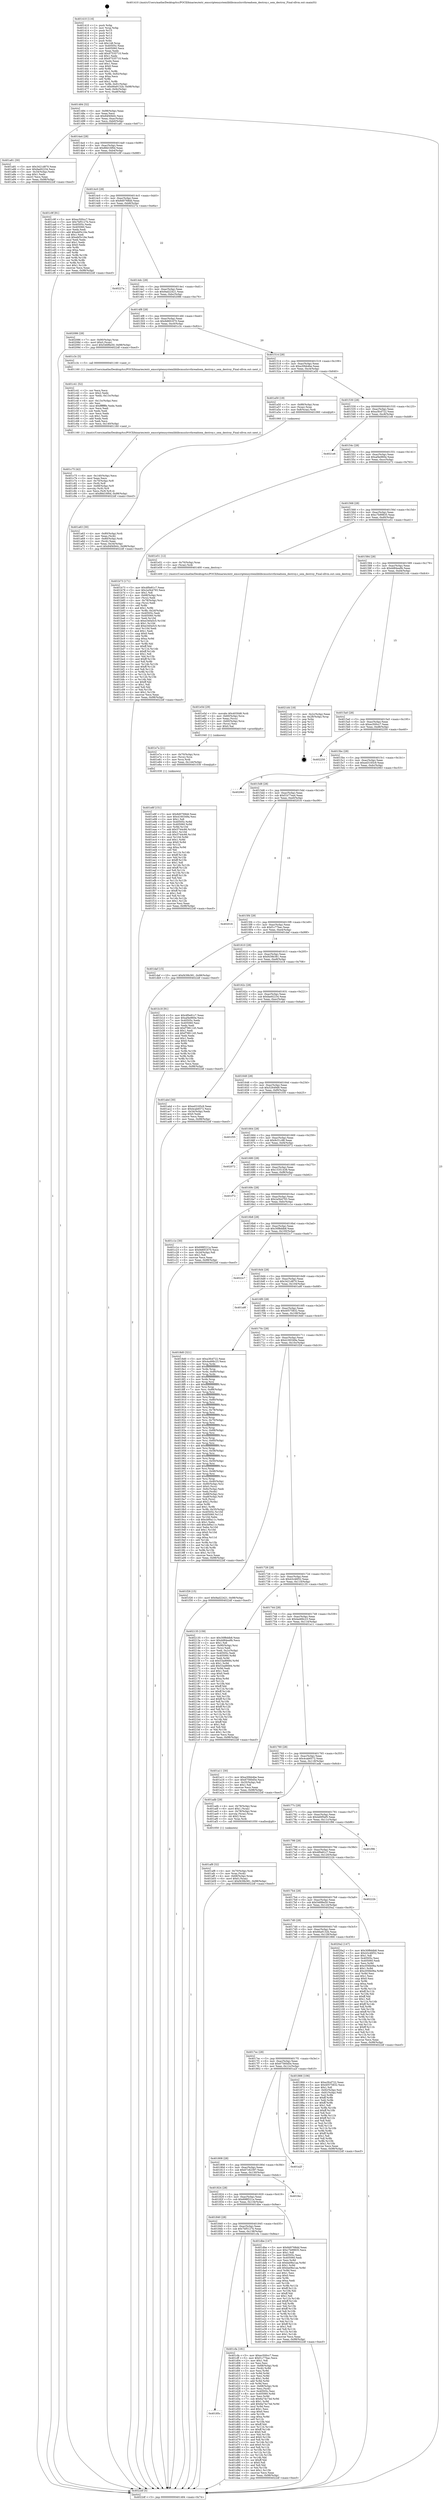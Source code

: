 digraph "0x401410" {
  label = "0x401410 (/mnt/c/Users/mathe/Desktop/tcc/POCII/binaries/extr_emscriptensystemliblibcmuslsrcthreadsem_destroy.c_sem_destroy_Final-ollvm.out::main(0))"
  labelloc = "t"
  node[shape=record]

  Entry [label="",width=0.3,height=0.3,shape=circle,fillcolor=black,style=filled]
  "0x401484" [label="{
     0x401484 [32]\l
     | [instrs]\l
     &nbsp;&nbsp;0x401484 \<+6\>: mov -0x98(%rbp),%eax\l
     &nbsp;&nbsp;0x40148a \<+2\>: mov %eax,%ecx\l
     &nbsp;&nbsp;0x40148c \<+6\>: sub $0x84f40b0c,%ecx\l
     &nbsp;&nbsp;0x401492 \<+6\>: mov %eax,-0xac(%rbp)\l
     &nbsp;&nbsp;0x401498 \<+6\>: mov %ecx,-0xb0(%rbp)\l
     &nbsp;&nbsp;0x40149e \<+6\>: je 0000000000401a81 \<main+0x671\>\l
  }"]
  "0x401a81" [label="{
     0x401a81 [30]\l
     | [instrs]\l
     &nbsp;&nbsp;0x401a81 \<+5\>: mov $0x3421d870,%eax\l
     &nbsp;&nbsp;0x401a86 \<+5\>: mov $0xfae92234,%ecx\l
     &nbsp;&nbsp;0x401a8b \<+3\>: mov -0x34(%rbp),%edx\l
     &nbsp;&nbsp;0x401a8e \<+3\>: cmp $0x1,%edx\l
     &nbsp;&nbsp;0x401a91 \<+3\>: cmovl %ecx,%eax\l
     &nbsp;&nbsp;0x401a94 \<+6\>: mov %eax,-0x98(%rbp)\l
     &nbsp;&nbsp;0x401a9a \<+5\>: jmp 00000000004022df \<main+0xecf\>\l
  }"]
  "0x4014a4" [label="{
     0x4014a4 [28]\l
     | [instrs]\l
     &nbsp;&nbsp;0x4014a4 \<+5\>: jmp 00000000004014a9 \<main+0x99\>\l
     &nbsp;&nbsp;0x4014a9 \<+6\>: mov -0xac(%rbp),%eax\l
     &nbsp;&nbsp;0x4014af \<+5\>: sub $0x88d16f0d,%eax\l
     &nbsp;&nbsp;0x4014b4 \<+6\>: mov %eax,-0xb4(%rbp)\l
     &nbsp;&nbsp;0x4014ba \<+6\>: je 0000000000401c9f \<main+0x88f\>\l
  }"]
  Exit [label="",width=0.3,height=0.3,shape=circle,fillcolor=black,style=filled,peripheries=2]
  "0x401c9f" [label="{
     0x401c9f [91]\l
     | [instrs]\l
     &nbsp;&nbsp;0x401c9f \<+5\>: mov $0xec500cc7,%eax\l
     &nbsp;&nbsp;0x401ca4 \<+5\>: mov $0x7bf5127b,%ecx\l
     &nbsp;&nbsp;0x401ca9 \<+7\>: mov 0x40505c,%edx\l
     &nbsp;&nbsp;0x401cb0 \<+7\>: mov 0x405060,%esi\l
     &nbsp;&nbsp;0x401cb7 \<+2\>: mov %edx,%edi\l
     &nbsp;&nbsp;0x401cb9 \<+6\>: add $0xebf3c16e,%edi\l
     &nbsp;&nbsp;0x401cbf \<+3\>: sub $0x1,%edi\l
     &nbsp;&nbsp;0x401cc2 \<+6\>: sub $0xebf3c16e,%edi\l
     &nbsp;&nbsp;0x401cc8 \<+3\>: imul %edi,%edx\l
     &nbsp;&nbsp;0x401ccb \<+3\>: and $0x1,%edx\l
     &nbsp;&nbsp;0x401cce \<+3\>: cmp $0x0,%edx\l
     &nbsp;&nbsp;0x401cd1 \<+4\>: sete %r8b\l
     &nbsp;&nbsp;0x401cd5 \<+3\>: cmp $0xa,%esi\l
     &nbsp;&nbsp;0x401cd8 \<+4\>: setl %r9b\l
     &nbsp;&nbsp;0x401cdc \<+3\>: mov %r8b,%r10b\l
     &nbsp;&nbsp;0x401cdf \<+3\>: and %r9b,%r10b\l
     &nbsp;&nbsp;0x401ce2 \<+3\>: xor %r9b,%r8b\l
     &nbsp;&nbsp;0x401ce5 \<+3\>: or %r8b,%r10b\l
     &nbsp;&nbsp;0x401ce8 \<+4\>: test $0x1,%r10b\l
     &nbsp;&nbsp;0x401cec \<+3\>: cmovne %ecx,%eax\l
     &nbsp;&nbsp;0x401cef \<+6\>: mov %eax,-0x98(%rbp)\l
     &nbsp;&nbsp;0x401cf5 \<+5\>: jmp 00000000004022df \<main+0xecf\>\l
  }"]
  "0x4014c0" [label="{
     0x4014c0 [28]\l
     | [instrs]\l
     &nbsp;&nbsp;0x4014c0 \<+5\>: jmp 00000000004014c5 \<main+0xb5\>\l
     &nbsp;&nbsp;0x4014c5 \<+6\>: mov -0xac(%rbp),%eax\l
     &nbsp;&nbsp;0x4014cb \<+5\>: sub $0x8d0768dd,%eax\l
     &nbsp;&nbsp;0x4014d0 \<+6\>: mov %eax,-0xb8(%rbp)\l
     &nbsp;&nbsp;0x4014d6 \<+6\>: je 000000000040227a \<main+0xe6a\>\l
  }"]
  "0x401e8f" [label="{
     0x401e8f [151]\l
     | [instrs]\l
     &nbsp;&nbsp;0x401e8f \<+5\>: mov $0x8d0768dd,%eax\l
     &nbsp;&nbsp;0x401e94 \<+5\>: mov $0x4160349a,%esi\l
     &nbsp;&nbsp;0x401e99 \<+2\>: mov $0x1,%dl\l
     &nbsp;&nbsp;0x401e9b \<+8\>: mov 0x40505c,%r8d\l
     &nbsp;&nbsp;0x401ea3 \<+8\>: mov 0x405060,%r9d\l
     &nbsp;&nbsp;0x401eab \<+3\>: mov %r8d,%r10d\l
     &nbsp;&nbsp;0x401eae \<+7\>: add $0x5744c66,%r10d\l
     &nbsp;&nbsp;0x401eb5 \<+4\>: sub $0x1,%r10d\l
     &nbsp;&nbsp;0x401eb9 \<+7\>: sub $0x5744c66,%r10d\l
     &nbsp;&nbsp;0x401ec0 \<+4\>: imul %r10d,%r8d\l
     &nbsp;&nbsp;0x401ec4 \<+4\>: and $0x1,%r8d\l
     &nbsp;&nbsp;0x401ec8 \<+4\>: cmp $0x0,%r8d\l
     &nbsp;&nbsp;0x401ecc \<+4\>: sete %r11b\l
     &nbsp;&nbsp;0x401ed0 \<+4\>: cmp $0xa,%r9d\l
     &nbsp;&nbsp;0x401ed4 \<+3\>: setl %bl\l
     &nbsp;&nbsp;0x401ed7 \<+3\>: mov %r11b,%r14b\l
     &nbsp;&nbsp;0x401eda \<+4\>: xor $0xff,%r14b\l
     &nbsp;&nbsp;0x401ede \<+3\>: mov %bl,%r15b\l
     &nbsp;&nbsp;0x401ee1 \<+4\>: xor $0xff,%r15b\l
     &nbsp;&nbsp;0x401ee5 \<+3\>: xor $0x1,%dl\l
     &nbsp;&nbsp;0x401ee8 \<+3\>: mov %r14b,%r12b\l
     &nbsp;&nbsp;0x401eeb \<+4\>: and $0xff,%r12b\l
     &nbsp;&nbsp;0x401eef \<+3\>: and %dl,%r11b\l
     &nbsp;&nbsp;0x401ef2 \<+3\>: mov %r15b,%r13b\l
     &nbsp;&nbsp;0x401ef5 \<+4\>: and $0xff,%r13b\l
     &nbsp;&nbsp;0x401ef9 \<+2\>: and %dl,%bl\l
     &nbsp;&nbsp;0x401efb \<+3\>: or %r11b,%r12b\l
     &nbsp;&nbsp;0x401efe \<+3\>: or %bl,%r13b\l
     &nbsp;&nbsp;0x401f01 \<+3\>: xor %r13b,%r12b\l
     &nbsp;&nbsp;0x401f04 \<+3\>: or %r15b,%r14b\l
     &nbsp;&nbsp;0x401f07 \<+4\>: xor $0xff,%r14b\l
     &nbsp;&nbsp;0x401f0b \<+3\>: or $0x1,%dl\l
     &nbsp;&nbsp;0x401f0e \<+3\>: and %dl,%r14b\l
     &nbsp;&nbsp;0x401f11 \<+3\>: or %r14b,%r12b\l
     &nbsp;&nbsp;0x401f14 \<+4\>: test $0x1,%r12b\l
     &nbsp;&nbsp;0x401f18 \<+3\>: cmovne %esi,%eax\l
     &nbsp;&nbsp;0x401f1b \<+6\>: mov %eax,-0x98(%rbp)\l
     &nbsp;&nbsp;0x401f21 \<+5\>: jmp 00000000004022df \<main+0xecf\>\l
  }"]
  "0x40227a" [label="{
     0x40227a\l
  }", style=dashed]
  "0x4014dc" [label="{
     0x4014dc [28]\l
     | [instrs]\l
     &nbsp;&nbsp;0x4014dc \<+5\>: jmp 00000000004014e1 \<main+0xd1\>\l
     &nbsp;&nbsp;0x4014e1 \<+6\>: mov -0xac(%rbp),%eax\l
     &nbsp;&nbsp;0x4014e7 \<+5\>: sub $0x9ad22421,%eax\l
     &nbsp;&nbsp;0x4014ec \<+6\>: mov %eax,-0xbc(%rbp)\l
     &nbsp;&nbsp;0x4014f2 \<+6\>: je 0000000000402086 \<main+0xc76\>\l
  }"]
  "0x401e7a" [label="{
     0x401e7a [21]\l
     | [instrs]\l
     &nbsp;&nbsp;0x401e7a \<+4\>: mov -0x70(%rbp),%rcx\l
     &nbsp;&nbsp;0x401e7e \<+3\>: mov (%rcx),%rcx\l
     &nbsp;&nbsp;0x401e81 \<+3\>: mov %rcx,%rdi\l
     &nbsp;&nbsp;0x401e84 \<+6\>: mov %eax,-0x144(%rbp)\l
     &nbsp;&nbsp;0x401e8a \<+5\>: call 0000000000401030 \<free@plt\>\l
     | [calls]\l
     &nbsp;&nbsp;0x401030 \{1\} (unknown)\l
  }"]
  "0x402086" [label="{
     0x402086 [28]\l
     | [instrs]\l
     &nbsp;&nbsp;0x402086 \<+7\>: mov -0x90(%rbp),%rax\l
     &nbsp;&nbsp;0x40208d \<+6\>: movl $0x0,(%rax)\l
     &nbsp;&nbsp;0x402093 \<+10\>: movl $0x546f6e50,-0x98(%rbp)\l
     &nbsp;&nbsp;0x40209d \<+5\>: jmp 00000000004022df \<main+0xecf\>\l
  }"]
  "0x4014f8" [label="{
     0x4014f8 [28]\l
     | [instrs]\l
     &nbsp;&nbsp;0x4014f8 \<+5\>: jmp 00000000004014fd \<main+0xed\>\l
     &nbsp;&nbsp;0x4014fd \<+6\>: mov -0xac(%rbp),%eax\l
     &nbsp;&nbsp;0x401503 \<+5\>: sub $0x9d691670,%eax\l
     &nbsp;&nbsp;0x401508 \<+6\>: mov %eax,-0xc0(%rbp)\l
     &nbsp;&nbsp;0x40150e \<+6\>: je 0000000000401c3c \<main+0x82c\>\l
  }"]
  "0x401e5d" [label="{
     0x401e5d [29]\l
     | [instrs]\l
     &nbsp;&nbsp;0x401e5d \<+10\>: movabs $0x4030d6,%rdi\l
     &nbsp;&nbsp;0x401e67 \<+4\>: mov -0x60(%rbp),%rcx\l
     &nbsp;&nbsp;0x401e6b \<+2\>: mov %eax,(%rcx)\l
     &nbsp;&nbsp;0x401e6d \<+4\>: mov -0x60(%rbp),%rcx\l
     &nbsp;&nbsp;0x401e71 \<+2\>: mov (%rcx),%esi\l
     &nbsp;&nbsp;0x401e73 \<+2\>: mov $0x0,%al\l
     &nbsp;&nbsp;0x401e75 \<+5\>: call 0000000000401040 \<printf@plt\>\l
     | [calls]\l
     &nbsp;&nbsp;0x401040 \{1\} (unknown)\l
  }"]
  "0x401c3c" [label="{
     0x401c3c [5]\l
     | [instrs]\l
     &nbsp;&nbsp;0x401c3c \<+5\>: call 0000000000401160 \<next_i\>\l
     | [calls]\l
     &nbsp;&nbsp;0x401160 \{1\} (/mnt/c/Users/mathe/Desktop/tcc/POCII/binaries/extr_emscriptensystemliblibcmuslsrcthreadsem_destroy.c_sem_destroy_Final-ollvm.out::next_i)\l
  }"]
  "0x401514" [label="{
     0x401514 [28]\l
     | [instrs]\l
     &nbsp;&nbsp;0x401514 \<+5\>: jmp 0000000000401519 \<main+0x109\>\l
     &nbsp;&nbsp;0x401519 \<+6\>: mov -0xac(%rbp),%eax\l
     &nbsp;&nbsp;0x40151f \<+5\>: sub $0xa30bb4be,%eax\l
     &nbsp;&nbsp;0x401524 \<+6\>: mov %eax,-0xc4(%rbp)\l
     &nbsp;&nbsp;0x40152a \<+6\>: je 0000000000401a50 \<main+0x640\>\l
  }"]
  "0x40185c" [label="{
     0x40185c\l
  }", style=dashed]
  "0x401a50" [label="{
     0x401a50 [19]\l
     | [instrs]\l
     &nbsp;&nbsp;0x401a50 \<+7\>: mov -0x88(%rbp),%rax\l
     &nbsp;&nbsp;0x401a57 \<+3\>: mov (%rax),%rax\l
     &nbsp;&nbsp;0x401a5a \<+4\>: mov 0x8(%rax),%rdi\l
     &nbsp;&nbsp;0x401a5e \<+5\>: call 0000000000401060 \<atoi@plt\>\l
     | [calls]\l
     &nbsp;&nbsp;0x401060 \{1\} (unknown)\l
  }"]
  "0x401530" [label="{
     0x401530 [28]\l
     | [instrs]\l
     &nbsp;&nbsp;0x401530 \<+5\>: jmp 0000000000401535 \<main+0x125\>\l
     &nbsp;&nbsp;0x401535 \<+6\>: mov -0xac(%rbp),%eax\l
     &nbsp;&nbsp;0x40153b \<+5\>: sub $0xa3fcd722,%eax\l
     &nbsp;&nbsp;0x401540 \<+6\>: mov %eax,-0xc8(%rbp)\l
     &nbsp;&nbsp;0x401546 \<+6\>: je 00000000004021e6 \<main+0xdd6\>\l
  }"]
  "0x401cfa" [label="{
     0x401cfa [181]\l
     | [instrs]\l
     &nbsp;&nbsp;0x401cfa \<+5\>: mov $0xec500cc7,%eax\l
     &nbsp;&nbsp;0x401cff \<+5\>: mov $0xf1c77bac,%ecx\l
     &nbsp;&nbsp;0x401d04 \<+2\>: mov $0x1,%dl\l
     &nbsp;&nbsp;0x401d06 \<+2\>: xor %esi,%esi\l
     &nbsp;&nbsp;0x401d08 \<+4\>: mov -0x68(%rbp),%rdi\l
     &nbsp;&nbsp;0x401d0c \<+3\>: mov (%rdi),%r8d\l
     &nbsp;&nbsp;0x401d0f \<+3\>: mov %esi,%r9d\l
     &nbsp;&nbsp;0x401d12 \<+3\>: sub %r8d,%r9d\l
     &nbsp;&nbsp;0x401d15 \<+3\>: mov %esi,%r8d\l
     &nbsp;&nbsp;0x401d18 \<+4\>: sub $0x1,%r8d\l
     &nbsp;&nbsp;0x401d1c \<+3\>: add %r8d,%r9d\l
     &nbsp;&nbsp;0x401d1f \<+3\>: sub %r9d,%esi\l
     &nbsp;&nbsp;0x401d22 \<+4\>: mov -0x68(%rbp),%rdi\l
     &nbsp;&nbsp;0x401d26 \<+2\>: mov %esi,(%rdi)\l
     &nbsp;&nbsp;0x401d28 \<+7\>: mov 0x40505c,%esi\l
     &nbsp;&nbsp;0x401d2f \<+8\>: mov 0x405060,%r8d\l
     &nbsp;&nbsp;0x401d37 \<+3\>: mov %esi,%r9d\l
     &nbsp;&nbsp;0x401d3a \<+7\>: sub $0x6a74c74d,%r9d\l
     &nbsp;&nbsp;0x401d41 \<+4\>: sub $0x1,%r9d\l
     &nbsp;&nbsp;0x401d45 \<+7\>: add $0x6a74c74d,%r9d\l
     &nbsp;&nbsp;0x401d4c \<+4\>: imul %r9d,%esi\l
     &nbsp;&nbsp;0x401d50 \<+3\>: and $0x1,%esi\l
     &nbsp;&nbsp;0x401d53 \<+3\>: cmp $0x0,%esi\l
     &nbsp;&nbsp;0x401d56 \<+4\>: sete %r10b\l
     &nbsp;&nbsp;0x401d5a \<+4\>: cmp $0xa,%r8d\l
     &nbsp;&nbsp;0x401d5e \<+4\>: setl %r11b\l
     &nbsp;&nbsp;0x401d62 \<+3\>: mov %r10b,%bl\l
     &nbsp;&nbsp;0x401d65 \<+3\>: xor $0xff,%bl\l
     &nbsp;&nbsp;0x401d68 \<+3\>: mov %r11b,%r14b\l
     &nbsp;&nbsp;0x401d6b \<+4\>: xor $0xff,%r14b\l
     &nbsp;&nbsp;0x401d6f \<+3\>: xor $0x0,%dl\l
     &nbsp;&nbsp;0x401d72 \<+3\>: mov %bl,%r15b\l
     &nbsp;&nbsp;0x401d75 \<+4\>: and $0x0,%r15b\l
     &nbsp;&nbsp;0x401d79 \<+3\>: and %dl,%r10b\l
     &nbsp;&nbsp;0x401d7c \<+3\>: mov %r14b,%r12b\l
     &nbsp;&nbsp;0x401d7f \<+4\>: and $0x0,%r12b\l
     &nbsp;&nbsp;0x401d83 \<+3\>: and %dl,%r11b\l
     &nbsp;&nbsp;0x401d86 \<+3\>: or %r10b,%r15b\l
     &nbsp;&nbsp;0x401d89 \<+3\>: or %r11b,%r12b\l
     &nbsp;&nbsp;0x401d8c \<+3\>: xor %r12b,%r15b\l
     &nbsp;&nbsp;0x401d8f \<+3\>: or %r14b,%bl\l
     &nbsp;&nbsp;0x401d92 \<+3\>: xor $0xff,%bl\l
     &nbsp;&nbsp;0x401d95 \<+3\>: or $0x0,%dl\l
     &nbsp;&nbsp;0x401d98 \<+2\>: and %dl,%bl\l
     &nbsp;&nbsp;0x401d9a \<+3\>: or %bl,%r15b\l
     &nbsp;&nbsp;0x401d9d \<+4\>: test $0x1,%r15b\l
     &nbsp;&nbsp;0x401da1 \<+3\>: cmovne %ecx,%eax\l
     &nbsp;&nbsp;0x401da4 \<+6\>: mov %eax,-0x98(%rbp)\l
     &nbsp;&nbsp;0x401daa \<+5\>: jmp 00000000004022df \<main+0xecf\>\l
  }"]
  "0x4021e6" [label="{
     0x4021e6\l
  }", style=dashed]
  "0x40154c" [label="{
     0x40154c [28]\l
     | [instrs]\l
     &nbsp;&nbsp;0x40154c \<+5\>: jmp 0000000000401551 \<main+0x141\>\l
     &nbsp;&nbsp;0x401551 \<+6\>: mov -0xac(%rbp),%eax\l
     &nbsp;&nbsp;0x401557 \<+5\>: sub $0xaf4e960e,%eax\l
     &nbsp;&nbsp;0x40155c \<+6\>: mov %eax,-0xcc(%rbp)\l
     &nbsp;&nbsp;0x401562 \<+6\>: je 0000000000401b73 \<main+0x763\>\l
  }"]
  "0x401840" [label="{
     0x401840 [28]\l
     | [instrs]\l
     &nbsp;&nbsp;0x401840 \<+5\>: jmp 0000000000401845 \<main+0x435\>\l
     &nbsp;&nbsp;0x401845 \<+6\>: mov -0xac(%rbp),%eax\l
     &nbsp;&nbsp;0x40184b \<+5\>: sub $0x7bf5127b,%eax\l
     &nbsp;&nbsp;0x401850 \<+6\>: mov %eax,-0x138(%rbp)\l
     &nbsp;&nbsp;0x401856 \<+6\>: je 0000000000401cfa \<main+0x8ea\>\l
  }"]
  "0x401b73" [label="{
     0x401b73 [171]\l
     | [instrs]\l
     &nbsp;&nbsp;0x401b73 \<+5\>: mov $0x4f0e81c7,%eax\l
     &nbsp;&nbsp;0x401b78 \<+5\>: mov $0x2a5b4793,%ecx\l
     &nbsp;&nbsp;0x401b7d \<+2\>: mov $0x1,%dl\l
     &nbsp;&nbsp;0x401b7f \<+4\>: mov -0x68(%rbp),%rsi\l
     &nbsp;&nbsp;0x401b83 \<+2\>: mov (%rsi),%edi\l
     &nbsp;&nbsp;0x401b85 \<+4\>: mov -0x78(%rbp),%rsi\l
     &nbsp;&nbsp;0x401b89 \<+2\>: cmp (%rsi),%edi\l
     &nbsp;&nbsp;0x401b8b \<+4\>: setl %r8b\l
     &nbsp;&nbsp;0x401b8f \<+4\>: and $0x1,%r8b\l
     &nbsp;&nbsp;0x401b93 \<+4\>: mov %r8b,-0x2d(%rbp)\l
     &nbsp;&nbsp;0x401b97 \<+7\>: mov 0x40505c,%edi\l
     &nbsp;&nbsp;0x401b9e \<+8\>: mov 0x405060,%r9d\l
     &nbsp;&nbsp;0x401ba6 \<+3\>: mov %edi,%r10d\l
     &nbsp;&nbsp;0x401ba9 \<+7\>: sub $0xe340a5c5,%r10d\l
     &nbsp;&nbsp;0x401bb0 \<+4\>: sub $0x1,%r10d\l
     &nbsp;&nbsp;0x401bb4 \<+7\>: add $0xe340a5c5,%r10d\l
     &nbsp;&nbsp;0x401bbb \<+4\>: imul %r10d,%edi\l
     &nbsp;&nbsp;0x401bbf \<+3\>: and $0x1,%edi\l
     &nbsp;&nbsp;0x401bc2 \<+3\>: cmp $0x0,%edi\l
     &nbsp;&nbsp;0x401bc5 \<+4\>: sete %r8b\l
     &nbsp;&nbsp;0x401bc9 \<+4\>: cmp $0xa,%r9d\l
     &nbsp;&nbsp;0x401bcd \<+4\>: setl %r11b\l
     &nbsp;&nbsp;0x401bd1 \<+3\>: mov %r8b,%bl\l
     &nbsp;&nbsp;0x401bd4 \<+3\>: xor $0xff,%bl\l
     &nbsp;&nbsp;0x401bd7 \<+3\>: mov %r11b,%r14b\l
     &nbsp;&nbsp;0x401bda \<+4\>: xor $0xff,%r14b\l
     &nbsp;&nbsp;0x401bde \<+3\>: xor $0x1,%dl\l
     &nbsp;&nbsp;0x401be1 \<+3\>: mov %bl,%r15b\l
     &nbsp;&nbsp;0x401be4 \<+4\>: and $0xff,%r15b\l
     &nbsp;&nbsp;0x401be8 \<+3\>: and %dl,%r8b\l
     &nbsp;&nbsp;0x401beb \<+3\>: mov %r14b,%r12b\l
     &nbsp;&nbsp;0x401bee \<+4\>: and $0xff,%r12b\l
     &nbsp;&nbsp;0x401bf2 \<+3\>: and %dl,%r11b\l
     &nbsp;&nbsp;0x401bf5 \<+3\>: or %r8b,%r15b\l
     &nbsp;&nbsp;0x401bf8 \<+3\>: or %r11b,%r12b\l
     &nbsp;&nbsp;0x401bfb \<+3\>: xor %r12b,%r15b\l
     &nbsp;&nbsp;0x401bfe \<+3\>: or %r14b,%bl\l
     &nbsp;&nbsp;0x401c01 \<+3\>: xor $0xff,%bl\l
     &nbsp;&nbsp;0x401c04 \<+3\>: or $0x1,%dl\l
     &nbsp;&nbsp;0x401c07 \<+2\>: and %dl,%bl\l
     &nbsp;&nbsp;0x401c09 \<+3\>: or %bl,%r15b\l
     &nbsp;&nbsp;0x401c0c \<+4\>: test $0x1,%r15b\l
     &nbsp;&nbsp;0x401c10 \<+3\>: cmovne %ecx,%eax\l
     &nbsp;&nbsp;0x401c13 \<+6\>: mov %eax,-0x98(%rbp)\l
     &nbsp;&nbsp;0x401c19 \<+5\>: jmp 00000000004022df \<main+0xecf\>\l
  }"]
  "0x401568" [label="{
     0x401568 [28]\l
     | [instrs]\l
     &nbsp;&nbsp;0x401568 \<+5\>: jmp 000000000040156d \<main+0x15d\>\l
     &nbsp;&nbsp;0x40156d \<+6\>: mov -0xac(%rbp),%eax\l
     &nbsp;&nbsp;0x401573 \<+5\>: sub $0xc7b99835,%eax\l
     &nbsp;&nbsp;0x401578 \<+6\>: mov %eax,-0xd0(%rbp)\l
     &nbsp;&nbsp;0x40157e \<+6\>: je 0000000000401e51 \<main+0xa41\>\l
  }"]
  "0x401dbe" [label="{
     0x401dbe [147]\l
     | [instrs]\l
     &nbsp;&nbsp;0x401dbe \<+5\>: mov $0x8d0768dd,%eax\l
     &nbsp;&nbsp;0x401dc3 \<+5\>: mov $0xc7b99835,%ecx\l
     &nbsp;&nbsp;0x401dc8 \<+2\>: mov $0x1,%dl\l
     &nbsp;&nbsp;0x401dca \<+7\>: mov 0x40505c,%esi\l
     &nbsp;&nbsp;0x401dd1 \<+7\>: mov 0x405060,%edi\l
     &nbsp;&nbsp;0x401dd8 \<+3\>: mov %esi,%r8d\l
     &nbsp;&nbsp;0x401ddb \<+7\>: sub $0xba08a1aa,%r8d\l
     &nbsp;&nbsp;0x401de2 \<+4\>: sub $0x1,%r8d\l
     &nbsp;&nbsp;0x401de6 \<+7\>: add $0xba08a1aa,%r8d\l
     &nbsp;&nbsp;0x401ded \<+4\>: imul %r8d,%esi\l
     &nbsp;&nbsp;0x401df1 \<+3\>: and $0x1,%esi\l
     &nbsp;&nbsp;0x401df4 \<+3\>: cmp $0x0,%esi\l
     &nbsp;&nbsp;0x401df7 \<+4\>: sete %r9b\l
     &nbsp;&nbsp;0x401dfb \<+3\>: cmp $0xa,%edi\l
     &nbsp;&nbsp;0x401dfe \<+4\>: setl %r10b\l
     &nbsp;&nbsp;0x401e02 \<+3\>: mov %r9b,%r11b\l
     &nbsp;&nbsp;0x401e05 \<+4\>: xor $0xff,%r11b\l
     &nbsp;&nbsp;0x401e09 \<+3\>: mov %r10b,%bl\l
     &nbsp;&nbsp;0x401e0c \<+3\>: xor $0xff,%bl\l
     &nbsp;&nbsp;0x401e0f \<+3\>: xor $0x1,%dl\l
     &nbsp;&nbsp;0x401e12 \<+3\>: mov %r11b,%r14b\l
     &nbsp;&nbsp;0x401e15 \<+4\>: and $0xff,%r14b\l
     &nbsp;&nbsp;0x401e19 \<+3\>: and %dl,%r9b\l
     &nbsp;&nbsp;0x401e1c \<+3\>: mov %bl,%r15b\l
     &nbsp;&nbsp;0x401e1f \<+4\>: and $0xff,%r15b\l
     &nbsp;&nbsp;0x401e23 \<+3\>: and %dl,%r10b\l
     &nbsp;&nbsp;0x401e26 \<+3\>: or %r9b,%r14b\l
     &nbsp;&nbsp;0x401e29 \<+3\>: or %r10b,%r15b\l
     &nbsp;&nbsp;0x401e2c \<+3\>: xor %r15b,%r14b\l
     &nbsp;&nbsp;0x401e2f \<+3\>: or %bl,%r11b\l
     &nbsp;&nbsp;0x401e32 \<+4\>: xor $0xff,%r11b\l
     &nbsp;&nbsp;0x401e36 \<+3\>: or $0x1,%dl\l
     &nbsp;&nbsp;0x401e39 \<+3\>: and %dl,%r11b\l
     &nbsp;&nbsp;0x401e3c \<+3\>: or %r11b,%r14b\l
     &nbsp;&nbsp;0x401e3f \<+4\>: test $0x1,%r14b\l
     &nbsp;&nbsp;0x401e43 \<+3\>: cmovne %ecx,%eax\l
     &nbsp;&nbsp;0x401e46 \<+6\>: mov %eax,-0x98(%rbp)\l
     &nbsp;&nbsp;0x401e4c \<+5\>: jmp 00000000004022df \<main+0xecf\>\l
  }"]
  "0x401e51" [label="{
     0x401e51 [12]\l
     | [instrs]\l
     &nbsp;&nbsp;0x401e51 \<+4\>: mov -0x70(%rbp),%rax\l
     &nbsp;&nbsp;0x401e55 \<+3\>: mov (%rax),%rdi\l
     &nbsp;&nbsp;0x401e58 \<+5\>: call 0000000000401400 \<sem_destroy\>\l
     | [calls]\l
     &nbsp;&nbsp;0x401400 \{1\} (/mnt/c/Users/mathe/Desktop/tcc/POCII/binaries/extr_emscriptensystemliblibcmuslsrcthreadsem_destroy.c_sem_destroy_Final-ollvm.out::sem_destroy)\l
  }"]
  "0x401584" [label="{
     0x401584 [28]\l
     | [instrs]\l
     &nbsp;&nbsp;0x401584 \<+5\>: jmp 0000000000401589 \<main+0x179\>\l
     &nbsp;&nbsp;0x401589 \<+6\>: mov -0xac(%rbp),%eax\l
     &nbsp;&nbsp;0x40158f \<+5\>: sub $0xdd84ea9b,%eax\l
     &nbsp;&nbsp;0x401594 \<+6\>: mov %eax,-0xd4(%rbp)\l
     &nbsp;&nbsp;0x40159a \<+6\>: je 00000000004021d4 \<main+0xdc4\>\l
  }"]
  "0x401824" [label="{
     0x401824 [28]\l
     | [instrs]\l
     &nbsp;&nbsp;0x401824 \<+5\>: jmp 0000000000401829 \<main+0x419\>\l
     &nbsp;&nbsp;0x401829 \<+6\>: mov -0xac(%rbp),%eax\l
     &nbsp;&nbsp;0x40182f \<+5\>: sub $0x698f221a,%eax\l
     &nbsp;&nbsp;0x401834 \<+6\>: mov %eax,-0x134(%rbp)\l
     &nbsp;&nbsp;0x40183a \<+6\>: je 0000000000401dbe \<main+0x9ae\>\l
  }"]
  "0x4021d4" [label="{
     0x4021d4 [18]\l
     | [instrs]\l
     &nbsp;&nbsp;0x4021d4 \<+3\>: mov -0x2c(%rbp),%eax\l
     &nbsp;&nbsp;0x4021d7 \<+4\>: lea -0x28(%rbp),%rsp\l
     &nbsp;&nbsp;0x4021db \<+1\>: pop %rbx\l
     &nbsp;&nbsp;0x4021dc \<+2\>: pop %r12\l
     &nbsp;&nbsp;0x4021de \<+2\>: pop %r13\l
     &nbsp;&nbsp;0x4021e0 \<+2\>: pop %r14\l
     &nbsp;&nbsp;0x4021e2 \<+2\>: pop %r15\l
     &nbsp;&nbsp;0x4021e4 \<+1\>: pop %rbp\l
     &nbsp;&nbsp;0x4021e5 \<+1\>: ret\l
  }"]
  "0x4015a0" [label="{
     0x4015a0 [28]\l
     | [instrs]\l
     &nbsp;&nbsp;0x4015a0 \<+5\>: jmp 00000000004015a5 \<main+0x195\>\l
     &nbsp;&nbsp;0x4015a5 \<+6\>: mov -0xac(%rbp),%eax\l
     &nbsp;&nbsp;0x4015ab \<+5\>: sub $0xec500cc7,%eax\l
     &nbsp;&nbsp;0x4015b0 \<+6\>: mov %eax,-0xd8(%rbp)\l
     &nbsp;&nbsp;0x4015b6 \<+6\>: je 0000000000402250 \<main+0xe40\>\l
  }"]
  "0x401fec" [label="{
     0x401fec\l
  }", style=dashed]
  "0x402250" [label="{
     0x402250\l
  }", style=dashed]
  "0x4015bc" [label="{
     0x4015bc [28]\l
     | [instrs]\l
     &nbsp;&nbsp;0x4015bc \<+5\>: jmp 00000000004015c1 \<main+0x1b1\>\l
     &nbsp;&nbsp;0x4015c1 \<+6\>: mov -0xac(%rbp),%eax\l
     &nbsp;&nbsp;0x4015c7 \<+5\>: sub $0xed3165c9,%eax\l
     &nbsp;&nbsp;0x4015cc \<+6\>: mov %eax,-0xdc(%rbp)\l
     &nbsp;&nbsp;0x4015d2 \<+6\>: je 0000000000402063 \<main+0xc53\>\l
  }"]
  "0x401808" [label="{
     0x401808 [28]\l
     | [instrs]\l
     &nbsp;&nbsp;0x401808 \<+5\>: jmp 000000000040180d \<main+0x3fd\>\l
     &nbsp;&nbsp;0x40180d \<+6\>: mov -0xac(%rbp),%eax\l
     &nbsp;&nbsp;0x401813 \<+5\>: sub $0x67c62397,%eax\l
     &nbsp;&nbsp;0x401818 \<+6\>: mov %eax,-0x130(%rbp)\l
     &nbsp;&nbsp;0x40181e \<+6\>: je 0000000000401fec \<main+0xbdc\>\l
  }"]
  "0x402063" [label="{
     0x402063\l
  }", style=dashed]
  "0x4015d8" [label="{
     0x4015d8 [28]\l
     | [instrs]\l
     &nbsp;&nbsp;0x4015d8 \<+5\>: jmp 00000000004015dd \<main+0x1cd\>\l
     &nbsp;&nbsp;0x4015dd \<+6\>: mov -0xac(%rbp),%eax\l
     &nbsp;&nbsp;0x4015e3 \<+5\>: sub $0xf1b77ea4,%eax\l
     &nbsp;&nbsp;0x4015e8 \<+6\>: mov %eax,-0xe0(%rbp)\l
     &nbsp;&nbsp;0x4015ee \<+6\>: je 0000000000402016 \<main+0xc06\>\l
  }"]
  "0x401a2f" [label="{
     0x401a2f\l
  }", style=dashed]
  "0x402016" [label="{
     0x402016\l
  }", style=dashed]
  "0x4015f4" [label="{
     0x4015f4 [28]\l
     | [instrs]\l
     &nbsp;&nbsp;0x4015f4 \<+5\>: jmp 00000000004015f9 \<main+0x1e9\>\l
     &nbsp;&nbsp;0x4015f9 \<+6\>: mov -0xac(%rbp),%eax\l
     &nbsp;&nbsp;0x4015ff \<+5\>: sub $0xf1c77bac,%eax\l
     &nbsp;&nbsp;0x401604 \<+6\>: mov %eax,-0xe4(%rbp)\l
     &nbsp;&nbsp;0x40160a \<+6\>: je 0000000000401daf \<main+0x99f\>\l
  }"]
  "0x401c75" [label="{
     0x401c75 [42]\l
     | [instrs]\l
     &nbsp;&nbsp;0x401c75 \<+6\>: mov -0x140(%rbp),%ecx\l
     &nbsp;&nbsp;0x401c7b \<+3\>: imul %eax,%ecx\l
     &nbsp;&nbsp;0x401c7e \<+4\>: mov -0x70(%rbp),%r8\l
     &nbsp;&nbsp;0x401c82 \<+3\>: mov (%r8),%r8\l
     &nbsp;&nbsp;0x401c85 \<+4\>: mov -0x68(%rbp),%r9\l
     &nbsp;&nbsp;0x401c89 \<+3\>: movslq (%r9),%r9\l
     &nbsp;&nbsp;0x401c8c \<+4\>: mov %ecx,(%r8,%r9,4)\l
     &nbsp;&nbsp;0x401c90 \<+10\>: movl $0x88d16f0d,-0x98(%rbp)\l
     &nbsp;&nbsp;0x401c9a \<+5\>: jmp 00000000004022df \<main+0xecf\>\l
  }"]
  "0x401daf" [label="{
     0x401daf [15]\l
     | [instrs]\l
     &nbsp;&nbsp;0x401daf \<+10\>: movl $0xf439b381,-0x98(%rbp)\l
     &nbsp;&nbsp;0x401db9 \<+5\>: jmp 00000000004022df \<main+0xecf\>\l
  }"]
  "0x401610" [label="{
     0x401610 [28]\l
     | [instrs]\l
     &nbsp;&nbsp;0x401610 \<+5\>: jmp 0000000000401615 \<main+0x205\>\l
     &nbsp;&nbsp;0x401615 \<+6\>: mov -0xac(%rbp),%eax\l
     &nbsp;&nbsp;0x40161b \<+5\>: sub $0xf439b381,%eax\l
     &nbsp;&nbsp;0x401620 \<+6\>: mov %eax,-0xe8(%rbp)\l
     &nbsp;&nbsp;0x401626 \<+6\>: je 0000000000401b18 \<main+0x708\>\l
  }"]
  "0x401c41" [label="{
     0x401c41 [52]\l
     | [instrs]\l
     &nbsp;&nbsp;0x401c41 \<+2\>: xor %ecx,%ecx\l
     &nbsp;&nbsp;0x401c43 \<+5\>: mov $0x2,%edx\l
     &nbsp;&nbsp;0x401c48 \<+6\>: mov %edx,-0x13c(%rbp)\l
     &nbsp;&nbsp;0x401c4e \<+1\>: cltd\l
     &nbsp;&nbsp;0x401c4f \<+6\>: mov -0x13c(%rbp),%esi\l
     &nbsp;&nbsp;0x401c55 \<+2\>: idiv %esi\l
     &nbsp;&nbsp;0x401c57 \<+6\>: imul $0xfffffffe,%edx,%edx\l
     &nbsp;&nbsp;0x401c5d \<+2\>: mov %ecx,%edi\l
     &nbsp;&nbsp;0x401c5f \<+2\>: sub %edx,%edi\l
     &nbsp;&nbsp;0x401c61 \<+2\>: mov %ecx,%edx\l
     &nbsp;&nbsp;0x401c63 \<+3\>: sub $0x1,%edx\l
     &nbsp;&nbsp;0x401c66 \<+2\>: add %edx,%edi\l
     &nbsp;&nbsp;0x401c68 \<+2\>: sub %edi,%ecx\l
     &nbsp;&nbsp;0x401c6a \<+6\>: mov %ecx,-0x140(%rbp)\l
     &nbsp;&nbsp;0x401c70 \<+5\>: call 0000000000401160 \<next_i\>\l
     | [calls]\l
     &nbsp;&nbsp;0x401160 \{1\} (/mnt/c/Users/mathe/Desktop/tcc/POCII/binaries/extr_emscriptensystemliblibcmuslsrcthreadsem_destroy.c_sem_destroy_Final-ollvm.out::next_i)\l
  }"]
  "0x401b18" [label="{
     0x401b18 [91]\l
     | [instrs]\l
     &nbsp;&nbsp;0x401b18 \<+5\>: mov $0x4f0e81c7,%eax\l
     &nbsp;&nbsp;0x401b1d \<+5\>: mov $0xaf4e960e,%ecx\l
     &nbsp;&nbsp;0x401b22 \<+7\>: mov 0x40505c,%edx\l
     &nbsp;&nbsp;0x401b29 \<+7\>: mov 0x405060,%esi\l
     &nbsp;&nbsp;0x401b30 \<+2\>: mov %edx,%edi\l
     &nbsp;&nbsp;0x401b32 \<+6\>: add $0xf7981145,%edi\l
     &nbsp;&nbsp;0x401b38 \<+3\>: sub $0x1,%edi\l
     &nbsp;&nbsp;0x401b3b \<+6\>: sub $0xf7981145,%edi\l
     &nbsp;&nbsp;0x401b41 \<+3\>: imul %edi,%edx\l
     &nbsp;&nbsp;0x401b44 \<+3\>: and $0x1,%edx\l
     &nbsp;&nbsp;0x401b47 \<+3\>: cmp $0x0,%edx\l
     &nbsp;&nbsp;0x401b4a \<+4\>: sete %r8b\l
     &nbsp;&nbsp;0x401b4e \<+3\>: cmp $0xa,%esi\l
     &nbsp;&nbsp;0x401b51 \<+4\>: setl %r9b\l
     &nbsp;&nbsp;0x401b55 \<+3\>: mov %r8b,%r10b\l
     &nbsp;&nbsp;0x401b58 \<+3\>: and %r9b,%r10b\l
     &nbsp;&nbsp;0x401b5b \<+3\>: xor %r9b,%r8b\l
     &nbsp;&nbsp;0x401b5e \<+3\>: or %r8b,%r10b\l
     &nbsp;&nbsp;0x401b61 \<+4\>: test $0x1,%r10b\l
     &nbsp;&nbsp;0x401b65 \<+3\>: cmovne %ecx,%eax\l
     &nbsp;&nbsp;0x401b68 \<+6\>: mov %eax,-0x98(%rbp)\l
     &nbsp;&nbsp;0x401b6e \<+5\>: jmp 00000000004022df \<main+0xecf\>\l
  }"]
  "0x40162c" [label="{
     0x40162c [28]\l
     | [instrs]\l
     &nbsp;&nbsp;0x40162c \<+5\>: jmp 0000000000401631 \<main+0x221\>\l
     &nbsp;&nbsp;0x401631 \<+6\>: mov -0xac(%rbp),%eax\l
     &nbsp;&nbsp;0x401637 \<+5\>: sub $0xfae92234,%eax\l
     &nbsp;&nbsp;0x40163c \<+6\>: mov %eax,-0xec(%rbp)\l
     &nbsp;&nbsp;0x401642 \<+6\>: je 0000000000401abd \<main+0x6ad\>\l
  }"]
  "0x401af8" [label="{
     0x401af8 [32]\l
     | [instrs]\l
     &nbsp;&nbsp;0x401af8 \<+4\>: mov -0x70(%rbp),%rdi\l
     &nbsp;&nbsp;0x401afc \<+3\>: mov %rax,(%rdi)\l
     &nbsp;&nbsp;0x401aff \<+4\>: mov -0x68(%rbp),%rax\l
     &nbsp;&nbsp;0x401b03 \<+6\>: movl $0x0,(%rax)\l
     &nbsp;&nbsp;0x401b09 \<+10\>: movl $0xf439b381,-0x98(%rbp)\l
     &nbsp;&nbsp;0x401b13 \<+5\>: jmp 00000000004022df \<main+0xecf\>\l
  }"]
  "0x401abd" [label="{
     0x401abd [30]\l
     | [instrs]\l
     &nbsp;&nbsp;0x401abd \<+5\>: mov $0xed3165c9,%eax\l
     &nbsp;&nbsp;0x401ac2 \<+5\>: mov $0x4cab6572,%ecx\l
     &nbsp;&nbsp;0x401ac7 \<+3\>: mov -0x34(%rbp),%edx\l
     &nbsp;&nbsp;0x401aca \<+3\>: cmp $0x0,%edx\l
     &nbsp;&nbsp;0x401acd \<+3\>: cmove %ecx,%eax\l
     &nbsp;&nbsp;0x401ad0 \<+6\>: mov %eax,-0x98(%rbp)\l
     &nbsp;&nbsp;0x401ad6 \<+5\>: jmp 00000000004022df \<main+0xecf\>\l
  }"]
  "0x401648" [label="{
     0x401648 [28]\l
     | [instrs]\l
     &nbsp;&nbsp;0x401648 \<+5\>: jmp 000000000040164d \<main+0x23d\>\l
     &nbsp;&nbsp;0x40164d \<+6\>: mov -0xac(%rbp),%eax\l
     &nbsp;&nbsp;0x401653 \<+5\>: sub $0x52649d9,%eax\l
     &nbsp;&nbsp;0x401658 \<+6\>: mov %eax,-0xf0(%rbp)\l
     &nbsp;&nbsp;0x40165e \<+6\>: je 0000000000401f35 \<main+0xb25\>\l
  }"]
  "0x401a63" [label="{
     0x401a63 [30]\l
     | [instrs]\l
     &nbsp;&nbsp;0x401a63 \<+4\>: mov -0x80(%rbp),%rdi\l
     &nbsp;&nbsp;0x401a67 \<+2\>: mov %eax,(%rdi)\l
     &nbsp;&nbsp;0x401a69 \<+4\>: mov -0x80(%rbp),%rdi\l
     &nbsp;&nbsp;0x401a6d \<+2\>: mov (%rdi),%eax\l
     &nbsp;&nbsp;0x401a6f \<+3\>: mov %eax,-0x34(%rbp)\l
     &nbsp;&nbsp;0x401a72 \<+10\>: movl $0x84f40b0c,-0x98(%rbp)\l
     &nbsp;&nbsp;0x401a7c \<+5\>: jmp 00000000004022df \<main+0xecf\>\l
  }"]
  "0x401f35" [label="{
     0x401f35\l
  }", style=dashed]
  "0x401664" [label="{
     0x401664 [28]\l
     | [instrs]\l
     &nbsp;&nbsp;0x401664 \<+5\>: jmp 0000000000401669 \<main+0x259\>\l
     &nbsp;&nbsp;0x401669 \<+6\>: mov -0xac(%rbp),%eax\l
     &nbsp;&nbsp;0x40166f \<+5\>: sub $0x9c51c98,%eax\l
     &nbsp;&nbsp;0x401674 \<+6\>: mov %eax,-0xf4(%rbp)\l
     &nbsp;&nbsp;0x40167a \<+6\>: je 0000000000402072 \<main+0xc62\>\l
  }"]
  "0x401410" [label="{
     0x401410 [116]\l
     | [instrs]\l
     &nbsp;&nbsp;0x401410 \<+1\>: push %rbp\l
     &nbsp;&nbsp;0x401411 \<+3\>: mov %rsp,%rbp\l
     &nbsp;&nbsp;0x401414 \<+2\>: push %r15\l
     &nbsp;&nbsp;0x401416 \<+2\>: push %r14\l
     &nbsp;&nbsp;0x401418 \<+2\>: push %r13\l
     &nbsp;&nbsp;0x40141a \<+2\>: push %r12\l
     &nbsp;&nbsp;0x40141c \<+1\>: push %rbx\l
     &nbsp;&nbsp;0x40141d \<+7\>: sub $0x148,%rsp\l
     &nbsp;&nbsp;0x401424 \<+7\>: mov 0x40505c,%eax\l
     &nbsp;&nbsp;0x40142b \<+7\>: mov 0x405060,%ecx\l
     &nbsp;&nbsp;0x401432 \<+2\>: mov %eax,%edx\l
     &nbsp;&nbsp;0x401434 \<+6\>: add $0x97535710,%edx\l
     &nbsp;&nbsp;0x40143a \<+3\>: sub $0x1,%edx\l
     &nbsp;&nbsp;0x40143d \<+6\>: sub $0x97535710,%edx\l
     &nbsp;&nbsp;0x401443 \<+3\>: imul %edx,%eax\l
     &nbsp;&nbsp;0x401446 \<+3\>: and $0x1,%eax\l
     &nbsp;&nbsp;0x401449 \<+3\>: cmp $0x0,%eax\l
     &nbsp;&nbsp;0x40144c \<+4\>: sete %r8b\l
     &nbsp;&nbsp;0x401450 \<+4\>: and $0x1,%r8b\l
     &nbsp;&nbsp;0x401454 \<+7\>: mov %r8b,-0x92(%rbp)\l
     &nbsp;&nbsp;0x40145b \<+3\>: cmp $0xa,%ecx\l
     &nbsp;&nbsp;0x40145e \<+4\>: setl %r8b\l
     &nbsp;&nbsp;0x401462 \<+4\>: and $0x1,%r8b\l
     &nbsp;&nbsp;0x401466 \<+7\>: mov %r8b,-0x91(%rbp)\l
     &nbsp;&nbsp;0x40146d \<+10\>: movl $0x66a9132b,-0x98(%rbp)\l
     &nbsp;&nbsp;0x401477 \<+6\>: mov %edi,-0x9c(%rbp)\l
     &nbsp;&nbsp;0x40147d \<+7\>: mov %rsi,-0xa8(%rbp)\l
  }"]
  "0x402072" [label="{
     0x402072\l
  }", style=dashed]
  "0x401680" [label="{
     0x401680 [28]\l
     | [instrs]\l
     &nbsp;&nbsp;0x401680 \<+5\>: jmp 0000000000401685 \<main+0x275\>\l
     &nbsp;&nbsp;0x401685 \<+6\>: mov -0xac(%rbp),%eax\l
     &nbsp;&nbsp;0x40168b \<+5\>: sub $0x15351438,%eax\l
     &nbsp;&nbsp;0x401690 \<+6\>: mov %eax,-0xf8(%rbp)\l
     &nbsp;&nbsp;0x401696 \<+6\>: je 0000000000401f72 \<main+0xb62\>\l
  }"]
  "0x4022df" [label="{
     0x4022df [5]\l
     | [instrs]\l
     &nbsp;&nbsp;0x4022df \<+5\>: jmp 0000000000401484 \<main+0x74\>\l
  }"]
  "0x401f72" [label="{
     0x401f72\l
  }", style=dashed]
  "0x40169c" [label="{
     0x40169c [28]\l
     | [instrs]\l
     &nbsp;&nbsp;0x40169c \<+5\>: jmp 00000000004016a1 \<main+0x291\>\l
     &nbsp;&nbsp;0x4016a1 \<+6\>: mov -0xac(%rbp),%eax\l
     &nbsp;&nbsp;0x4016a7 \<+5\>: sub $0x2a5b4793,%eax\l
     &nbsp;&nbsp;0x4016ac \<+6\>: mov %eax,-0xfc(%rbp)\l
     &nbsp;&nbsp;0x4016b2 \<+6\>: je 0000000000401c1e \<main+0x80e\>\l
  }"]
  "0x4017ec" [label="{
     0x4017ec [28]\l
     | [instrs]\l
     &nbsp;&nbsp;0x4017ec \<+5\>: jmp 00000000004017f1 \<main+0x3e1\>\l
     &nbsp;&nbsp;0x4017f1 \<+6\>: mov -0xac(%rbp),%eax\l
     &nbsp;&nbsp;0x4017f7 \<+5\>: sub $0x67560d5e,%eax\l
     &nbsp;&nbsp;0x4017fc \<+6\>: mov %eax,-0x12c(%rbp)\l
     &nbsp;&nbsp;0x401802 \<+6\>: je 0000000000401a2f \<main+0x61f\>\l
  }"]
  "0x401c1e" [label="{
     0x401c1e [30]\l
     | [instrs]\l
     &nbsp;&nbsp;0x401c1e \<+5\>: mov $0x698f221a,%eax\l
     &nbsp;&nbsp;0x401c23 \<+5\>: mov $0x9d691670,%ecx\l
     &nbsp;&nbsp;0x401c28 \<+3\>: mov -0x2d(%rbp),%dl\l
     &nbsp;&nbsp;0x401c2b \<+3\>: test $0x1,%dl\l
     &nbsp;&nbsp;0x401c2e \<+3\>: cmovne %ecx,%eax\l
     &nbsp;&nbsp;0x401c31 \<+6\>: mov %eax,-0x98(%rbp)\l
     &nbsp;&nbsp;0x401c37 \<+5\>: jmp 00000000004022df \<main+0xecf\>\l
  }"]
  "0x4016b8" [label="{
     0x4016b8 [28]\l
     | [instrs]\l
     &nbsp;&nbsp;0x4016b8 \<+5\>: jmp 00000000004016bd \<main+0x2ad\>\l
     &nbsp;&nbsp;0x4016bd \<+6\>: mov -0xac(%rbp),%eax\l
     &nbsp;&nbsp;0x4016c3 \<+5\>: sub $0x30f8ddb8,%eax\l
     &nbsp;&nbsp;0x4016c8 \<+6\>: mov %eax,-0x100(%rbp)\l
     &nbsp;&nbsp;0x4016ce \<+6\>: je 00000000004022c7 \<main+0xeb7\>\l
  }"]
  "0x401866" [label="{
     0x401866 [106]\l
     | [instrs]\l
     &nbsp;&nbsp;0x401866 \<+5\>: mov $0xa3fcd722,%eax\l
     &nbsp;&nbsp;0x40186b \<+5\>: mov $0x40575832,%ecx\l
     &nbsp;&nbsp;0x401870 \<+2\>: mov $0x1,%dl\l
     &nbsp;&nbsp;0x401872 \<+7\>: mov -0x92(%rbp),%sil\l
     &nbsp;&nbsp;0x401879 \<+7\>: mov -0x91(%rbp),%dil\l
     &nbsp;&nbsp;0x401880 \<+3\>: mov %sil,%r8b\l
     &nbsp;&nbsp;0x401883 \<+4\>: xor $0xff,%r8b\l
     &nbsp;&nbsp;0x401887 \<+3\>: mov %dil,%r9b\l
     &nbsp;&nbsp;0x40188a \<+4\>: xor $0xff,%r9b\l
     &nbsp;&nbsp;0x40188e \<+3\>: xor $0x1,%dl\l
     &nbsp;&nbsp;0x401891 \<+3\>: mov %r8b,%r10b\l
     &nbsp;&nbsp;0x401894 \<+4\>: and $0xff,%r10b\l
     &nbsp;&nbsp;0x401898 \<+3\>: and %dl,%sil\l
     &nbsp;&nbsp;0x40189b \<+3\>: mov %r9b,%r11b\l
     &nbsp;&nbsp;0x40189e \<+4\>: and $0xff,%r11b\l
     &nbsp;&nbsp;0x4018a2 \<+3\>: and %dl,%dil\l
     &nbsp;&nbsp;0x4018a5 \<+3\>: or %sil,%r10b\l
     &nbsp;&nbsp;0x4018a8 \<+3\>: or %dil,%r11b\l
     &nbsp;&nbsp;0x4018ab \<+3\>: xor %r11b,%r10b\l
     &nbsp;&nbsp;0x4018ae \<+3\>: or %r9b,%r8b\l
     &nbsp;&nbsp;0x4018b1 \<+4\>: xor $0xff,%r8b\l
     &nbsp;&nbsp;0x4018b5 \<+3\>: or $0x1,%dl\l
     &nbsp;&nbsp;0x4018b8 \<+3\>: and %dl,%r8b\l
     &nbsp;&nbsp;0x4018bb \<+3\>: or %r8b,%r10b\l
     &nbsp;&nbsp;0x4018be \<+4\>: test $0x1,%r10b\l
     &nbsp;&nbsp;0x4018c2 \<+3\>: cmovne %ecx,%eax\l
     &nbsp;&nbsp;0x4018c5 \<+6\>: mov %eax,-0x98(%rbp)\l
     &nbsp;&nbsp;0x4018cb \<+5\>: jmp 00000000004022df \<main+0xecf\>\l
  }"]
  "0x4022c7" [label="{
     0x4022c7\l
  }", style=dashed]
  "0x4016d4" [label="{
     0x4016d4 [28]\l
     | [instrs]\l
     &nbsp;&nbsp;0x4016d4 \<+5\>: jmp 00000000004016d9 \<main+0x2c9\>\l
     &nbsp;&nbsp;0x4016d9 \<+6\>: mov -0xac(%rbp),%eax\l
     &nbsp;&nbsp;0x4016df \<+5\>: sub $0x3421d870,%eax\l
     &nbsp;&nbsp;0x4016e4 \<+6\>: mov %eax,-0x104(%rbp)\l
     &nbsp;&nbsp;0x4016ea \<+6\>: je 0000000000401a9f \<main+0x68f\>\l
  }"]
  "0x4017d0" [label="{
     0x4017d0 [28]\l
     | [instrs]\l
     &nbsp;&nbsp;0x4017d0 \<+5\>: jmp 00000000004017d5 \<main+0x3c5\>\l
     &nbsp;&nbsp;0x4017d5 \<+6\>: mov -0xac(%rbp),%eax\l
     &nbsp;&nbsp;0x4017db \<+5\>: sub $0x66a9132b,%eax\l
     &nbsp;&nbsp;0x4017e0 \<+6\>: mov %eax,-0x128(%rbp)\l
     &nbsp;&nbsp;0x4017e6 \<+6\>: je 0000000000401866 \<main+0x456\>\l
  }"]
  "0x401a9f" [label="{
     0x401a9f\l
  }", style=dashed]
  "0x4016f0" [label="{
     0x4016f0 [28]\l
     | [instrs]\l
     &nbsp;&nbsp;0x4016f0 \<+5\>: jmp 00000000004016f5 \<main+0x2e5\>\l
     &nbsp;&nbsp;0x4016f5 \<+6\>: mov -0xac(%rbp),%eax\l
     &nbsp;&nbsp;0x4016fb \<+5\>: sub $0x40575832,%eax\l
     &nbsp;&nbsp;0x401700 \<+6\>: mov %eax,-0x108(%rbp)\l
     &nbsp;&nbsp;0x401706 \<+6\>: je 00000000004018d0 \<main+0x4c0\>\l
  }"]
  "0x4020a2" [label="{
     0x4020a2 [147]\l
     | [instrs]\l
     &nbsp;&nbsp;0x4020a2 \<+5\>: mov $0x30f8ddb8,%eax\l
     &nbsp;&nbsp;0x4020a7 \<+5\>: mov $0x43c46f32,%ecx\l
     &nbsp;&nbsp;0x4020ac \<+2\>: mov $0x1,%dl\l
     &nbsp;&nbsp;0x4020ae \<+7\>: mov 0x40505c,%esi\l
     &nbsp;&nbsp;0x4020b5 \<+7\>: mov 0x405060,%edi\l
     &nbsp;&nbsp;0x4020bc \<+3\>: mov %esi,%r8d\l
     &nbsp;&nbsp;0x4020bf \<+7\>: add $0xc056b06a,%r8d\l
     &nbsp;&nbsp;0x4020c6 \<+4\>: sub $0x1,%r8d\l
     &nbsp;&nbsp;0x4020ca \<+7\>: sub $0xc056b06a,%r8d\l
     &nbsp;&nbsp;0x4020d1 \<+4\>: imul %r8d,%esi\l
     &nbsp;&nbsp;0x4020d5 \<+3\>: and $0x1,%esi\l
     &nbsp;&nbsp;0x4020d8 \<+3\>: cmp $0x0,%esi\l
     &nbsp;&nbsp;0x4020db \<+4\>: sete %r9b\l
     &nbsp;&nbsp;0x4020df \<+3\>: cmp $0xa,%edi\l
     &nbsp;&nbsp;0x4020e2 \<+4\>: setl %r10b\l
     &nbsp;&nbsp;0x4020e6 \<+3\>: mov %r9b,%r11b\l
     &nbsp;&nbsp;0x4020e9 \<+4\>: xor $0xff,%r11b\l
     &nbsp;&nbsp;0x4020ed \<+3\>: mov %r10b,%bl\l
     &nbsp;&nbsp;0x4020f0 \<+3\>: xor $0xff,%bl\l
     &nbsp;&nbsp;0x4020f3 \<+3\>: xor $0x1,%dl\l
     &nbsp;&nbsp;0x4020f6 \<+3\>: mov %r11b,%r14b\l
     &nbsp;&nbsp;0x4020f9 \<+4\>: and $0xff,%r14b\l
     &nbsp;&nbsp;0x4020fd \<+3\>: and %dl,%r9b\l
     &nbsp;&nbsp;0x402100 \<+3\>: mov %bl,%r15b\l
     &nbsp;&nbsp;0x402103 \<+4\>: and $0xff,%r15b\l
     &nbsp;&nbsp;0x402107 \<+3\>: and %dl,%r10b\l
     &nbsp;&nbsp;0x40210a \<+3\>: or %r9b,%r14b\l
     &nbsp;&nbsp;0x40210d \<+3\>: or %r10b,%r15b\l
     &nbsp;&nbsp;0x402110 \<+3\>: xor %r15b,%r14b\l
     &nbsp;&nbsp;0x402113 \<+3\>: or %bl,%r11b\l
     &nbsp;&nbsp;0x402116 \<+4\>: xor $0xff,%r11b\l
     &nbsp;&nbsp;0x40211a \<+3\>: or $0x1,%dl\l
     &nbsp;&nbsp;0x40211d \<+3\>: and %dl,%r11b\l
     &nbsp;&nbsp;0x402120 \<+3\>: or %r11b,%r14b\l
     &nbsp;&nbsp;0x402123 \<+4\>: test $0x1,%r14b\l
     &nbsp;&nbsp;0x402127 \<+3\>: cmovne %ecx,%eax\l
     &nbsp;&nbsp;0x40212a \<+6\>: mov %eax,-0x98(%rbp)\l
     &nbsp;&nbsp;0x402130 \<+5\>: jmp 00000000004022df \<main+0xecf\>\l
  }"]
  "0x4018d0" [label="{
     0x4018d0 [321]\l
     | [instrs]\l
     &nbsp;&nbsp;0x4018d0 \<+5\>: mov $0xa3fcd722,%eax\l
     &nbsp;&nbsp;0x4018d5 \<+5\>: mov $0x4a466c23,%ecx\l
     &nbsp;&nbsp;0x4018da \<+3\>: mov %rsp,%rdx\l
     &nbsp;&nbsp;0x4018dd \<+4\>: add $0xfffffffffffffff0,%rdx\l
     &nbsp;&nbsp;0x4018e1 \<+3\>: mov %rdx,%rsp\l
     &nbsp;&nbsp;0x4018e4 \<+7\>: mov %rdx,-0x90(%rbp)\l
     &nbsp;&nbsp;0x4018eb \<+3\>: mov %rsp,%rdx\l
     &nbsp;&nbsp;0x4018ee \<+4\>: add $0xfffffffffffffff0,%rdx\l
     &nbsp;&nbsp;0x4018f2 \<+3\>: mov %rdx,%rsp\l
     &nbsp;&nbsp;0x4018f5 \<+3\>: mov %rsp,%rsi\l
     &nbsp;&nbsp;0x4018f8 \<+4\>: add $0xfffffffffffffff0,%rsi\l
     &nbsp;&nbsp;0x4018fc \<+3\>: mov %rsi,%rsp\l
     &nbsp;&nbsp;0x4018ff \<+7\>: mov %rsi,-0x88(%rbp)\l
     &nbsp;&nbsp;0x401906 \<+3\>: mov %rsp,%rsi\l
     &nbsp;&nbsp;0x401909 \<+4\>: add $0xfffffffffffffff0,%rsi\l
     &nbsp;&nbsp;0x40190d \<+3\>: mov %rsi,%rsp\l
     &nbsp;&nbsp;0x401910 \<+4\>: mov %rsi,-0x80(%rbp)\l
     &nbsp;&nbsp;0x401914 \<+3\>: mov %rsp,%rsi\l
     &nbsp;&nbsp;0x401917 \<+4\>: add $0xfffffffffffffff0,%rsi\l
     &nbsp;&nbsp;0x40191b \<+3\>: mov %rsi,%rsp\l
     &nbsp;&nbsp;0x40191e \<+4\>: mov %rsi,-0x78(%rbp)\l
     &nbsp;&nbsp;0x401922 \<+3\>: mov %rsp,%rsi\l
     &nbsp;&nbsp;0x401925 \<+4\>: add $0xfffffffffffffff0,%rsi\l
     &nbsp;&nbsp;0x401929 \<+3\>: mov %rsi,%rsp\l
     &nbsp;&nbsp;0x40192c \<+4\>: mov %rsi,-0x70(%rbp)\l
     &nbsp;&nbsp;0x401930 \<+3\>: mov %rsp,%rsi\l
     &nbsp;&nbsp;0x401933 \<+4\>: add $0xfffffffffffffff0,%rsi\l
     &nbsp;&nbsp;0x401937 \<+3\>: mov %rsi,%rsp\l
     &nbsp;&nbsp;0x40193a \<+4\>: mov %rsi,-0x68(%rbp)\l
     &nbsp;&nbsp;0x40193e \<+3\>: mov %rsp,%rsi\l
     &nbsp;&nbsp;0x401941 \<+4\>: add $0xfffffffffffffff0,%rsi\l
     &nbsp;&nbsp;0x401945 \<+3\>: mov %rsi,%rsp\l
     &nbsp;&nbsp;0x401948 \<+4\>: mov %rsi,-0x60(%rbp)\l
     &nbsp;&nbsp;0x40194c \<+3\>: mov %rsp,%rsi\l
     &nbsp;&nbsp;0x40194f \<+4\>: add $0xfffffffffffffff0,%rsi\l
     &nbsp;&nbsp;0x401953 \<+3\>: mov %rsi,%rsp\l
     &nbsp;&nbsp;0x401956 \<+4\>: mov %rsi,-0x58(%rbp)\l
     &nbsp;&nbsp;0x40195a \<+3\>: mov %rsp,%rsi\l
     &nbsp;&nbsp;0x40195d \<+4\>: add $0xfffffffffffffff0,%rsi\l
     &nbsp;&nbsp;0x401961 \<+3\>: mov %rsi,%rsp\l
     &nbsp;&nbsp;0x401964 \<+4\>: mov %rsi,-0x50(%rbp)\l
     &nbsp;&nbsp;0x401968 \<+3\>: mov %rsp,%rsi\l
     &nbsp;&nbsp;0x40196b \<+4\>: add $0xfffffffffffffff0,%rsi\l
     &nbsp;&nbsp;0x40196f \<+3\>: mov %rsi,%rsp\l
     &nbsp;&nbsp;0x401972 \<+4\>: mov %rsi,-0x48(%rbp)\l
     &nbsp;&nbsp;0x401976 \<+3\>: mov %rsp,%rsi\l
     &nbsp;&nbsp;0x401979 \<+4\>: add $0xfffffffffffffff0,%rsi\l
     &nbsp;&nbsp;0x40197d \<+3\>: mov %rsi,%rsp\l
     &nbsp;&nbsp;0x401980 \<+4\>: mov %rsi,-0x40(%rbp)\l
     &nbsp;&nbsp;0x401984 \<+7\>: mov -0x90(%rbp),%rsi\l
     &nbsp;&nbsp;0x40198b \<+6\>: movl $0x0,(%rsi)\l
     &nbsp;&nbsp;0x401991 \<+6\>: mov -0x9c(%rbp),%edi\l
     &nbsp;&nbsp;0x401997 \<+2\>: mov %edi,(%rdx)\l
     &nbsp;&nbsp;0x401999 \<+7\>: mov -0x88(%rbp),%rsi\l
     &nbsp;&nbsp;0x4019a0 \<+7\>: mov -0xa8(%rbp),%r8\l
     &nbsp;&nbsp;0x4019a7 \<+3\>: mov %r8,(%rsi)\l
     &nbsp;&nbsp;0x4019aa \<+3\>: cmpl $0x2,(%rdx)\l
     &nbsp;&nbsp;0x4019ad \<+4\>: setne %r9b\l
     &nbsp;&nbsp;0x4019b1 \<+4\>: and $0x1,%r9b\l
     &nbsp;&nbsp;0x4019b5 \<+4\>: mov %r9b,-0x35(%rbp)\l
     &nbsp;&nbsp;0x4019b9 \<+8\>: mov 0x40505c,%r10d\l
     &nbsp;&nbsp;0x4019c1 \<+8\>: mov 0x405060,%r11d\l
     &nbsp;&nbsp;0x4019c9 \<+3\>: mov %r10d,%ebx\l
     &nbsp;&nbsp;0x4019cc \<+6\>: sub $0xcbf0a11c,%ebx\l
     &nbsp;&nbsp;0x4019d2 \<+3\>: sub $0x1,%ebx\l
     &nbsp;&nbsp;0x4019d5 \<+6\>: add $0xcbf0a11c,%ebx\l
     &nbsp;&nbsp;0x4019db \<+4\>: imul %ebx,%r10d\l
     &nbsp;&nbsp;0x4019df \<+4\>: and $0x1,%r10d\l
     &nbsp;&nbsp;0x4019e3 \<+4\>: cmp $0x0,%r10d\l
     &nbsp;&nbsp;0x4019e7 \<+4\>: sete %r9b\l
     &nbsp;&nbsp;0x4019eb \<+4\>: cmp $0xa,%r11d\l
     &nbsp;&nbsp;0x4019ef \<+4\>: setl %r14b\l
     &nbsp;&nbsp;0x4019f3 \<+3\>: mov %r9b,%r15b\l
     &nbsp;&nbsp;0x4019f6 \<+3\>: and %r14b,%r15b\l
     &nbsp;&nbsp;0x4019f9 \<+3\>: xor %r14b,%r9b\l
     &nbsp;&nbsp;0x4019fc \<+3\>: or %r9b,%r15b\l
     &nbsp;&nbsp;0x4019ff \<+4\>: test $0x1,%r15b\l
     &nbsp;&nbsp;0x401a03 \<+3\>: cmovne %ecx,%eax\l
     &nbsp;&nbsp;0x401a06 \<+6\>: mov %eax,-0x98(%rbp)\l
     &nbsp;&nbsp;0x401a0c \<+5\>: jmp 00000000004022df \<main+0xecf\>\l
  }"]
  "0x40170c" [label="{
     0x40170c [28]\l
     | [instrs]\l
     &nbsp;&nbsp;0x40170c \<+5\>: jmp 0000000000401711 \<main+0x301\>\l
     &nbsp;&nbsp;0x401711 \<+6\>: mov -0xac(%rbp),%eax\l
     &nbsp;&nbsp;0x401717 \<+5\>: sub $0x4160349a,%eax\l
     &nbsp;&nbsp;0x40171c \<+6\>: mov %eax,-0x10c(%rbp)\l
     &nbsp;&nbsp;0x401722 \<+6\>: je 0000000000401f26 \<main+0xb16\>\l
  }"]
  "0x4017b4" [label="{
     0x4017b4 [28]\l
     | [instrs]\l
     &nbsp;&nbsp;0x4017b4 \<+5\>: jmp 00000000004017b9 \<main+0x3a9\>\l
     &nbsp;&nbsp;0x4017b9 \<+6\>: mov -0xac(%rbp),%eax\l
     &nbsp;&nbsp;0x4017bf \<+5\>: sub $0x546f6e50,%eax\l
     &nbsp;&nbsp;0x4017c4 \<+6\>: mov %eax,-0x124(%rbp)\l
     &nbsp;&nbsp;0x4017ca \<+6\>: je 00000000004020a2 \<main+0xc92\>\l
  }"]
  "0x401f26" [label="{
     0x401f26 [15]\l
     | [instrs]\l
     &nbsp;&nbsp;0x401f26 \<+10\>: movl $0x9ad22421,-0x98(%rbp)\l
     &nbsp;&nbsp;0x401f30 \<+5\>: jmp 00000000004022df \<main+0xecf\>\l
  }"]
  "0x401728" [label="{
     0x401728 [28]\l
     | [instrs]\l
     &nbsp;&nbsp;0x401728 \<+5\>: jmp 000000000040172d \<main+0x31d\>\l
     &nbsp;&nbsp;0x40172d \<+6\>: mov -0xac(%rbp),%eax\l
     &nbsp;&nbsp;0x401733 \<+5\>: sub $0x43c46f32,%eax\l
     &nbsp;&nbsp;0x401738 \<+6\>: mov %eax,-0x110(%rbp)\l
     &nbsp;&nbsp;0x40173e \<+6\>: je 0000000000402135 \<main+0xd25\>\l
  }"]
  "0x40222b" [label="{
     0x40222b\l
  }", style=dashed]
  "0x402135" [label="{
     0x402135 [159]\l
     | [instrs]\l
     &nbsp;&nbsp;0x402135 \<+5\>: mov $0x30f8ddb8,%eax\l
     &nbsp;&nbsp;0x40213a \<+5\>: mov $0xdd84ea9b,%ecx\l
     &nbsp;&nbsp;0x40213f \<+2\>: mov $0x1,%dl\l
     &nbsp;&nbsp;0x402141 \<+7\>: mov -0x90(%rbp),%rsi\l
     &nbsp;&nbsp;0x402148 \<+2\>: mov (%rsi),%edi\l
     &nbsp;&nbsp;0x40214a \<+3\>: mov %edi,-0x2c(%rbp)\l
     &nbsp;&nbsp;0x40214d \<+7\>: mov 0x40505c,%edi\l
     &nbsp;&nbsp;0x402154 \<+8\>: mov 0x405060,%r8d\l
     &nbsp;&nbsp;0x40215c \<+3\>: mov %edi,%r9d\l
     &nbsp;&nbsp;0x40215f \<+7\>: sub $0x53ad6684,%r9d\l
     &nbsp;&nbsp;0x402166 \<+4\>: sub $0x1,%r9d\l
     &nbsp;&nbsp;0x40216a \<+7\>: add $0x53ad6684,%r9d\l
     &nbsp;&nbsp;0x402171 \<+4\>: imul %r9d,%edi\l
     &nbsp;&nbsp;0x402175 \<+3\>: and $0x1,%edi\l
     &nbsp;&nbsp;0x402178 \<+3\>: cmp $0x0,%edi\l
     &nbsp;&nbsp;0x40217b \<+4\>: sete %r10b\l
     &nbsp;&nbsp;0x40217f \<+4\>: cmp $0xa,%r8d\l
     &nbsp;&nbsp;0x402183 \<+4\>: setl %r11b\l
     &nbsp;&nbsp;0x402187 \<+3\>: mov %r10b,%bl\l
     &nbsp;&nbsp;0x40218a \<+3\>: xor $0xff,%bl\l
     &nbsp;&nbsp;0x40218d \<+3\>: mov %r11b,%r14b\l
     &nbsp;&nbsp;0x402190 \<+4\>: xor $0xff,%r14b\l
     &nbsp;&nbsp;0x402194 \<+3\>: xor $0x1,%dl\l
     &nbsp;&nbsp;0x402197 \<+3\>: mov %bl,%r15b\l
     &nbsp;&nbsp;0x40219a \<+4\>: and $0xff,%r15b\l
     &nbsp;&nbsp;0x40219e \<+3\>: and %dl,%r10b\l
     &nbsp;&nbsp;0x4021a1 \<+3\>: mov %r14b,%r12b\l
     &nbsp;&nbsp;0x4021a4 \<+4\>: and $0xff,%r12b\l
     &nbsp;&nbsp;0x4021a8 \<+3\>: and %dl,%r11b\l
     &nbsp;&nbsp;0x4021ab \<+3\>: or %r10b,%r15b\l
     &nbsp;&nbsp;0x4021ae \<+3\>: or %r11b,%r12b\l
     &nbsp;&nbsp;0x4021b1 \<+3\>: xor %r12b,%r15b\l
     &nbsp;&nbsp;0x4021b4 \<+3\>: or %r14b,%bl\l
     &nbsp;&nbsp;0x4021b7 \<+3\>: xor $0xff,%bl\l
     &nbsp;&nbsp;0x4021ba \<+3\>: or $0x1,%dl\l
     &nbsp;&nbsp;0x4021bd \<+2\>: and %dl,%bl\l
     &nbsp;&nbsp;0x4021bf \<+3\>: or %bl,%r15b\l
     &nbsp;&nbsp;0x4021c2 \<+4\>: test $0x1,%r15b\l
     &nbsp;&nbsp;0x4021c6 \<+3\>: cmovne %ecx,%eax\l
     &nbsp;&nbsp;0x4021c9 \<+6\>: mov %eax,-0x98(%rbp)\l
     &nbsp;&nbsp;0x4021cf \<+5\>: jmp 00000000004022df \<main+0xecf\>\l
  }"]
  "0x401744" [label="{
     0x401744 [28]\l
     | [instrs]\l
     &nbsp;&nbsp;0x401744 \<+5\>: jmp 0000000000401749 \<main+0x339\>\l
     &nbsp;&nbsp;0x401749 \<+6\>: mov -0xac(%rbp),%eax\l
     &nbsp;&nbsp;0x40174f \<+5\>: sub $0x4a466c23,%eax\l
     &nbsp;&nbsp;0x401754 \<+6\>: mov %eax,-0x114(%rbp)\l
     &nbsp;&nbsp;0x40175a \<+6\>: je 0000000000401a11 \<main+0x601\>\l
  }"]
  "0x401798" [label="{
     0x401798 [28]\l
     | [instrs]\l
     &nbsp;&nbsp;0x401798 \<+5\>: jmp 000000000040179d \<main+0x38d\>\l
     &nbsp;&nbsp;0x40179d \<+6\>: mov -0xac(%rbp),%eax\l
     &nbsp;&nbsp;0x4017a3 \<+5\>: sub $0x4f0e81c7,%eax\l
     &nbsp;&nbsp;0x4017a8 \<+6\>: mov %eax,-0x120(%rbp)\l
     &nbsp;&nbsp;0x4017ae \<+6\>: je 000000000040222b \<main+0xe1b\>\l
  }"]
  "0x401a11" [label="{
     0x401a11 [30]\l
     | [instrs]\l
     &nbsp;&nbsp;0x401a11 \<+5\>: mov $0xa30bb4be,%eax\l
     &nbsp;&nbsp;0x401a16 \<+5\>: mov $0x67560d5e,%ecx\l
     &nbsp;&nbsp;0x401a1b \<+3\>: mov -0x35(%rbp),%dl\l
     &nbsp;&nbsp;0x401a1e \<+3\>: test $0x1,%dl\l
     &nbsp;&nbsp;0x401a21 \<+3\>: cmovne %ecx,%eax\l
     &nbsp;&nbsp;0x401a24 \<+6\>: mov %eax,-0x98(%rbp)\l
     &nbsp;&nbsp;0x401a2a \<+5\>: jmp 00000000004022df \<main+0xecf\>\l
  }"]
  "0x401760" [label="{
     0x401760 [28]\l
     | [instrs]\l
     &nbsp;&nbsp;0x401760 \<+5\>: jmp 0000000000401765 \<main+0x355\>\l
     &nbsp;&nbsp;0x401765 \<+6\>: mov -0xac(%rbp),%eax\l
     &nbsp;&nbsp;0x40176b \<+5\>: sub $0x4cab6572,%eax\l
     &nbsp;&nbsp;0x401770 \<+6\>: mov %eax,-0x118(%rbp)\l
     &nbsp;&nbsp;0x401776 \<+6\>: je 0000000000401adb \<main+0x6cb\>\l
  }"]
  "0x401f96" [label="{
     0x401f96\l
  }", style=dashed]
  "0x401adb" [label="{
     0x401adb [29]\l
     | [instrs]\l
     &nbsp;&nbsp;0x401adb \<+4\>: mov -0x78(%rbp),%rax\l
     &nbsp;&nbsp;0x401adf \<+6\>: movl $0x1,(%rax)\l
     &nbsp;&nbsp;0x401ae5 \<+4\>: mov -0x78(%rbp),%rax\l
     &nbsp;&nbsp;0x401ae9 \<+3\>: movslq (%rax),%rax\l
     &nbsp;&nbsp;0x401aec \<+4\>: shl $0x2,%rax\l
     &nbsp;&nbsp;0x401af0 \<+3\>: mov %rax,%rdi\l
     &nbsp;&nbsp;0x401af3 \<+5\>: call 0000000000401050 \<malloc@plt\>\l
     | [calls]\l
     &nbsp;&nbsp;0x401050 \{1\} (unknown)\l
  }"]
  "0x40177c" [label="{
     0x40177c [28]\l
     | [instrs]\l
     &nbsp;&nbsp;0x40177c \<+5\>: jmp 0000000000401781 \<main+0x371\>\l
     &nbsp;&nbsp;0x401781 \<+6\>: mov -0xac(%rbp),%eax\l
     &nbsp;&nbsp;0x401787 \<+5\>: sub $0x4d0f5ef5,%eax\l
     &nbsp;&nbsp;0x40178c \<+6\>: mov %eax,-0x11c(%rbp)\l
     &nbsp;&nbsp;0x401792 \<+6\>: je 0000000000401f96 \<main+0xb86\>\l
  }"]
  Entry -> "0x401410" [label=" 1"]
  "0x401484" -> "0x401a81" [label=" 1"]
  "0x401484" -> "0x4014a4" [label=" 23"]
  "0x4021d4" -> Exit [label=" 1"]
  "0x4014a4" -> "0x401c9f" [label=" 1"]
  "0x4014a4" -> "0x4014c0" [label=" 22"]
  "0x402135" -> "0x4022df" [label=" 1"]
  "0x4014c0" -> "0x40227a" [label=" 0"]
  "0x4014c0" -> "0x4014dc" [label=" 22"]
  "0x4020a2" -> "0x4022df" [label=" 1"]
  "0x4014dc" -> "0x402086" [label=" 1"]
  "0x4014dc" -> "0x4014f8" [label=" 21"]
  "0x402086" -> "0x4022df" [label=" 1"]
  "0x4014f8" -> "0x401c3c" [label=" 1"]
  "0x4014f8" -> "0x401514" [label=" 20"]
  "0x401f26" -> "0x4022df" [label=" 1"]
  "0x401514" -> "0x401a50" [label=" 1"]
  "0x401514" -> "0x401530" [label=" 19"]
  "0x401e8f" -> "0x4022df" [label=" 1"]
  "0x401530" -> "0x4021e6" [label=" 0"]
  "0x401530" -> "0x40154c" [label=" 19"]
  "0x401e7a" -> "0x401e8f" [label=" 1"]
  "0x40154c" -> "0x401b73" [label=" 2"]
  "0x40154c" -> "0x401568" [label=" 17"]
  "0x401e51" -> "0x401e5d" [label=" 1"]
  "0x401568" -> "0x401e51" [label=" 1"]
  "0x401568" -> "0x401584" [label=" 16"]
  "0x401dbe" -> "0x4022df" [label=" 1"]
  "0x401584" -> "0x4021d4" [label=" 1"]
  "0x401584" -> "0x4015a0" [label=" 15"]
  "0x401cfa" -> "0x4022df" [label=" 1"]
  "0x4015a0" -> "0x402250" [label=" 0"]
  "0x4015a0" -> "0x4015bc" [label=" 15"]
  "0x401840" -> "0x40185c" [label=" 0"]
  "0x4015bc" -> "0x402063" [label=" 0"]
  "0x4015bc" -> "0x4015d8" [label=" 15"]
  "0x401e5d" -> "0x401e7a" [label=" 1"]
  "0x4015d8" -> "0x402016" [label=" 0"]
  "0x4015d8" -> "0x4015f4" [label=" 15"]
  "0x401824" -> "0x401840" [label=" 1"]
  "0x4015f4" -> "0x401daf" [label=" 1"]
  "0x4015f4" -> "0x401610" [label=" 14"]
  "0x401daf" -> "0x4022df" [label=" 1"]
  "0x401610" -> "0x401b18" [label=" 2"]
  "0x401610" -> "0x40162c" [label=" 12"]
  "0x401808" -> "0x401824" [label=" 2"]
  "0x40162c" -> "0x401abd" [label=" 1"]
  "0x40162c" -> "0x401648" [label=" 11"]
  "0x401808" -> "0x401fec" [label=" 0"]
  "0x401648" -> "0x401f35" [label=" 0"]
  "0x401648" -> "0x401664" [label=" 11"]
  "0x401840" -> "0x401cfa" [label=" 1"]
  "0x401664" -> "0x402072" [label=" 0"]
  "0x401664" -> "0x401680" [label=" 11"]
  "0x4017ec" -> "0x401a2f" [label=" 0"]
  "0x401680" -> "0x401f72" [label=" 0"]
  "0x401680" -> "0x40169c" [label=" 11"]
  "0x401824" -> "0x401dbe" [label=" 1"]
  "0x40169c" -> "0x401c1e" [label=" 2"]
  "0x40169c" -> "0x4016b8" [label=" 9"]
  "0x401c9f" -> "0x4022df" [label=" 1"]
  "0x4016b8" -> "0x4022c7" [label=" 0"]
  "0x4016b8" -> "0x4016d4" [label=" 9"]
  "0x401c75" -> "0x4022df" [label=" 1"]
  "0x4016d4" -> "0x401a9f" [label=" 0"]
  "0x4016d4" -> "0x4016f0" [label=" 9"]
  "0x401c3c" -> "0x401c41" [label=" 1"]
  "0x4016f0" -> "0x4018d0" [label=" 1"]
  "0x4016f0" -> "0x40170c" [label=" 8"]
  "0x401c1e" -> "0x4022df" [label=" 2"]
  "0x40170c" -> "0x401f26" [label=" 1"]
  "0x40170c" -> "0x401728" [label=" 7"]
  "0x401b18" -> "0x4022df" [label=" 2"]
  "0x401728" -> "0x402135" [label=" 1"]
  "0x401728" -> "0x401744" [label=" 6"]
  "0x401af8" -> "0x4022df" [label=" 1"]
  "0x401744" -> "0x401a11" [label=" 1"]
  "0x401744" -> "0x401760" [label=" 5"]
  "0x401abd" -> "0x4022df" [label=" 1"]
  "0x401760" -> "0x401adb" [label=" 1"]
  "0x401760" -> "0x40177c" [label=" 4"]
  "0x401a81" -> "0x4022df" [label=" 1"]
  "0x40177c" -> "0x401f96" [label=" 0"]
  "0x40177c" -> "0x401798" [label=" 4"]
  "0x401adb" -> "0x401af8" [label=" 1"]
  "0x401798" -> "0x40222b" [label=" 0"]
  "0x401798" -> "0x4017b4" [label=" 4"]
  "0x401b73" -> "0x4022df" [label=" 2"]
  "0x4017b4" -> "0x4020a2" [label=" 1"]
  "0x4017b4" -> "0x4017d0" [label=" 3"]
  "0x401c41" -> "0x401c75" [label=" 1"]
  "0x4017d0" -> "0x401866" [label=" 1"]
  "0x4017d0" -> "0x4017ec" [label=" 2"]
  "0x401866" -> "0x4022df" [label=" 1"]
  "0x401410" -> "0x401484" [label=" 1"]
  "0x4022df" -> "0x401484" [label=" 23"]
  "0x4017ec" -> "0x401808" [label=" 2"]
  "0x4018d0" -> "0x4022df" [label=" 1"]
  "0x401a11" -> "0x4022df" [label=" 1"]
  "0x401a50" -> "0x401a63" [label=" 1"]
  "0x401a63" -> "0x4022df" [label=" 1"]
}
